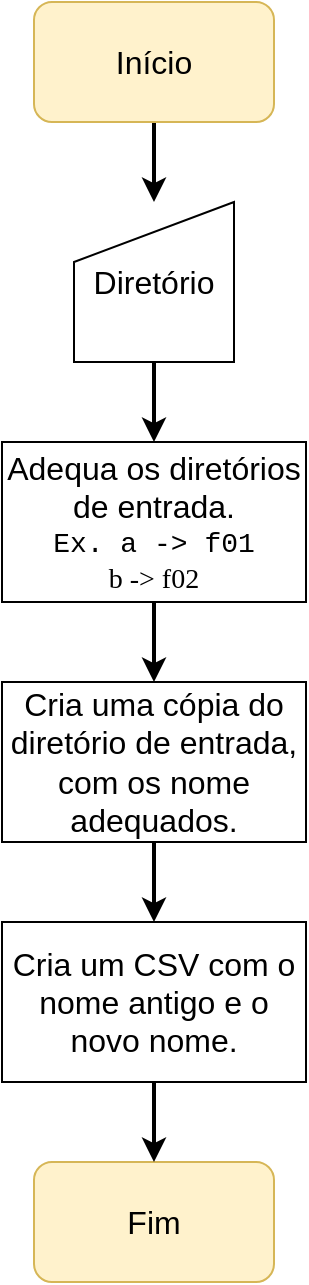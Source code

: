 <mxfile version="24.4.4" type="device">
  <diagram name="preprocess" id="6paSyJ7U_IWhY0czur9J">
    <mxGraphModel dx="1434" dy="754" grid="1" gridSize="10" guides="1" tooltips="1" connect="1" arrows="1" fold="1" page="1" pageScale="1" pageWidth="827" pageHeight="1169" math="0" shadow="0">
      <root>
        <mxCell id="0" />
        <mxCell id="1" parent="0" />
        <mxCell id="HczclI9EBlV7ti5anGRS-7" style="edgeStyle=orthogonalEdgeStyle;rounded=0;orthogonalLoop=1;jettySize=auto;html=1;exitX=0.5;exitY=1;exitDx=0;exitDy=0;strokeWidth=2;" edge="1" parent="1" source="HczclI9EBlV7ti5anGRS-1" target="HczclI9EBlV7ti5anGRS-3">
          <mxGeometry relative="1" as="geometry" />
        </mxCell>
        <mxCell id="HczclI9EBlV7ti5anGRS-1" value="&lt;font style=&quot;font-size: 16px;&quot;&gt;Início&lt;/font&gt;" style="rounded=1;whiteSpace=wrap;html=1;fillColor=#fff2cc;strokeColor=#d6b656;" vertex="1" parent="1">
          <mxGeometry x="354" y="20" width="120" height="60" as="geometry" />
        </mxCell>
        <mxCell id="HczclI9EBlV7ti5anGRS-2" value="&lt;font style=&quot;font-size: 16px;&quot;&gt;Fim&lt;/font&gt;" style="rounded=1;whiteSpace=wrap;html=1;fillColor=#fff2cc;strokeColor=#d6b656;" vertex="1" parent="1">
          <mxGeometry x="354" y="600" width="120" height="60" as="geometry" />
        </mxCell>
        <mxCell id="HczclI9EBlV7ti5anGRS-8" value="" style="edgeStyle=orthogonalEdgeStyle;rounded=0;orthogonalLoop=1;jettySize=auto;html=1;strokeWidth=2;" edge="1" parent="1" source="HczclI9EBlV7ti5anGRS-3" target="HczclI9EBlV7ti5anGRS-4">
          <mxGeometry relative="1" as="geometry" />
        </mxCell>
        <mxCell id="HczclI9EBlV7ti5anGRS-3" value="&lt;font style=&quot;font-size: 16px;&quot;&gt;Diretório&lt;/font&gt;" style="shape=manualInput;whiteSpace=wrap;html=1;" vertex="1" parent="1">
          <mxGeometry x="374" y="120" width="80" height="80" as="geometry" />
        </mxCell>
        <mxCell id="HczclI9EBlV7ti5anGRS-9" value="" style="edgeStyle=orthogonalEdgeStyle;rounded=0;orthogonalLoop=1;jettySize=auto;html=1;strokeWidth=2;" edge="1" parent="1" source="HczclI9EBlV7ti5anGRS-4" target="HczclI9EBlV7ti5anGRS-5">
          <mxGeometry relative="1" as="geometry" />
        </mxCell>
        <mxCell id="HczclI9EBlV7ti5anGRS-4" value="&lt;font style=&quot;font-size: 16px;&quot;&gt;Adequa os diretórios de entrada.&lt;/font&gt;&lt;div style=&quot;font-size: 14px;&quot;&gt;&lt;font face=&quot;Courier New&quot; style=&quot;font-size: 14px;&quot;&gt;Ex. a -&amp;gt; f01&lt;/font&gt;&lt;/div&gt;&lt;div style=&quot;font-size: 14px;&quot;&gt;&lt;font face=&quot;QWBQBb5xlwXiQ7-BCR90&quot; style=&quot;font-size: 14px;&quot;&gt;b -&amp;gt; f02&lt;/font&gt;&lt;/div&gt;" style="rounded=0;whiteSpace=wrap;html=1;" vertex="1" parent="1">
          <mxGeometry x="338" y="240" width="152" height="80" as="geometry" />
        </mxCell>
        <mxCell id="HczclI9EBlV7ti5anGRS-10" value="" style="edgeStyle=orthogonalEdgeStyle;rounded=0;orthogonalLoop=1;jettySize=auto;html=1;strokeWidth=2;" edge="1" parent="1" source="HczclI9EBlV7ti5anGRS-5" target="HczclI9EBlV7ti5anGRS-6">
          <mxGeometry relative="1" as="geometry" />
        </mxCell>
        <mxCell id="HczclI9EBlV7ti5anGRS-5" value="&lt;font style=&quot;font-size: 16px;&quot;&gt;Cria uma cópia do diretório de entrada, com os nome adequados.&lt;/font&gt;" style="rounded=0;whiteSpace=wrap;html=1;" vertex="1" parent="1">
          <mxGeometry x="338" y="360" width="152" height="80" as="geometry" />
        </mxCell>
        <mxCell id="HczclI9EBlV7ti5anGRS-11" value="" style="edgeStyle=orthogonalEdgeStyle;rounded=0;orthogonalLoop=1;jettySize=auto;html=1;strokeWidth=2;" edge="1" parent="1" source="HczclI9EBlV7ti5anGRS-6" target="HczclI9EBlV7ti5anGRS-2">
          <mxGeometry relative="1" as="geometry" />
        </mxCell>
        <mxCell id="HczclI9EBlV7ti5anGRS-6" value="&lt;font style=&quot;font-size: 16px;&quot;&gt;Cria um CSV com o nome antigo e o novo nome.&lt;/font&gt;" style="rounded=0;whiteSpace=wrap;html=1;" vertex="1" parent="1">
          <mxGeometry x="338" y="480" width="152" height="80" as="geometry" />
        </mxCell>
      </root>
    </mxGraphModel>
  </diagram>
</mxfile>
